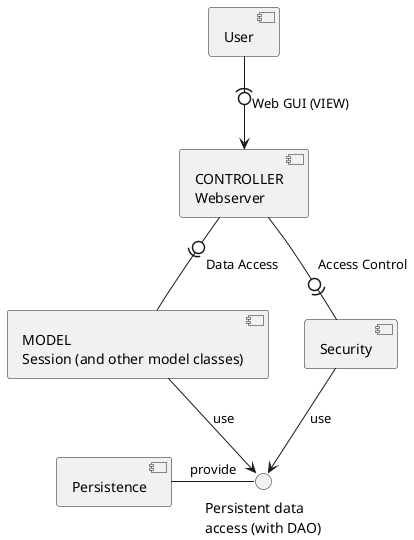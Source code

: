 @startuml

[MODEL\nSession (and other model classes)] as S
[User] as U
[Persistence] as P
[CONTROLLER\nWebserver] as WS
[Security] as SS

WS -0)- SS : Access Control

() "Persistent data\naccess (with DAO)" as PDA
S --> PDA : use
SS --> PDA : use
P - PDA : provide
	
U -(0-> WS : Web GUI (VIEW)

WS -0)- S : "Data Access"
@enduml

